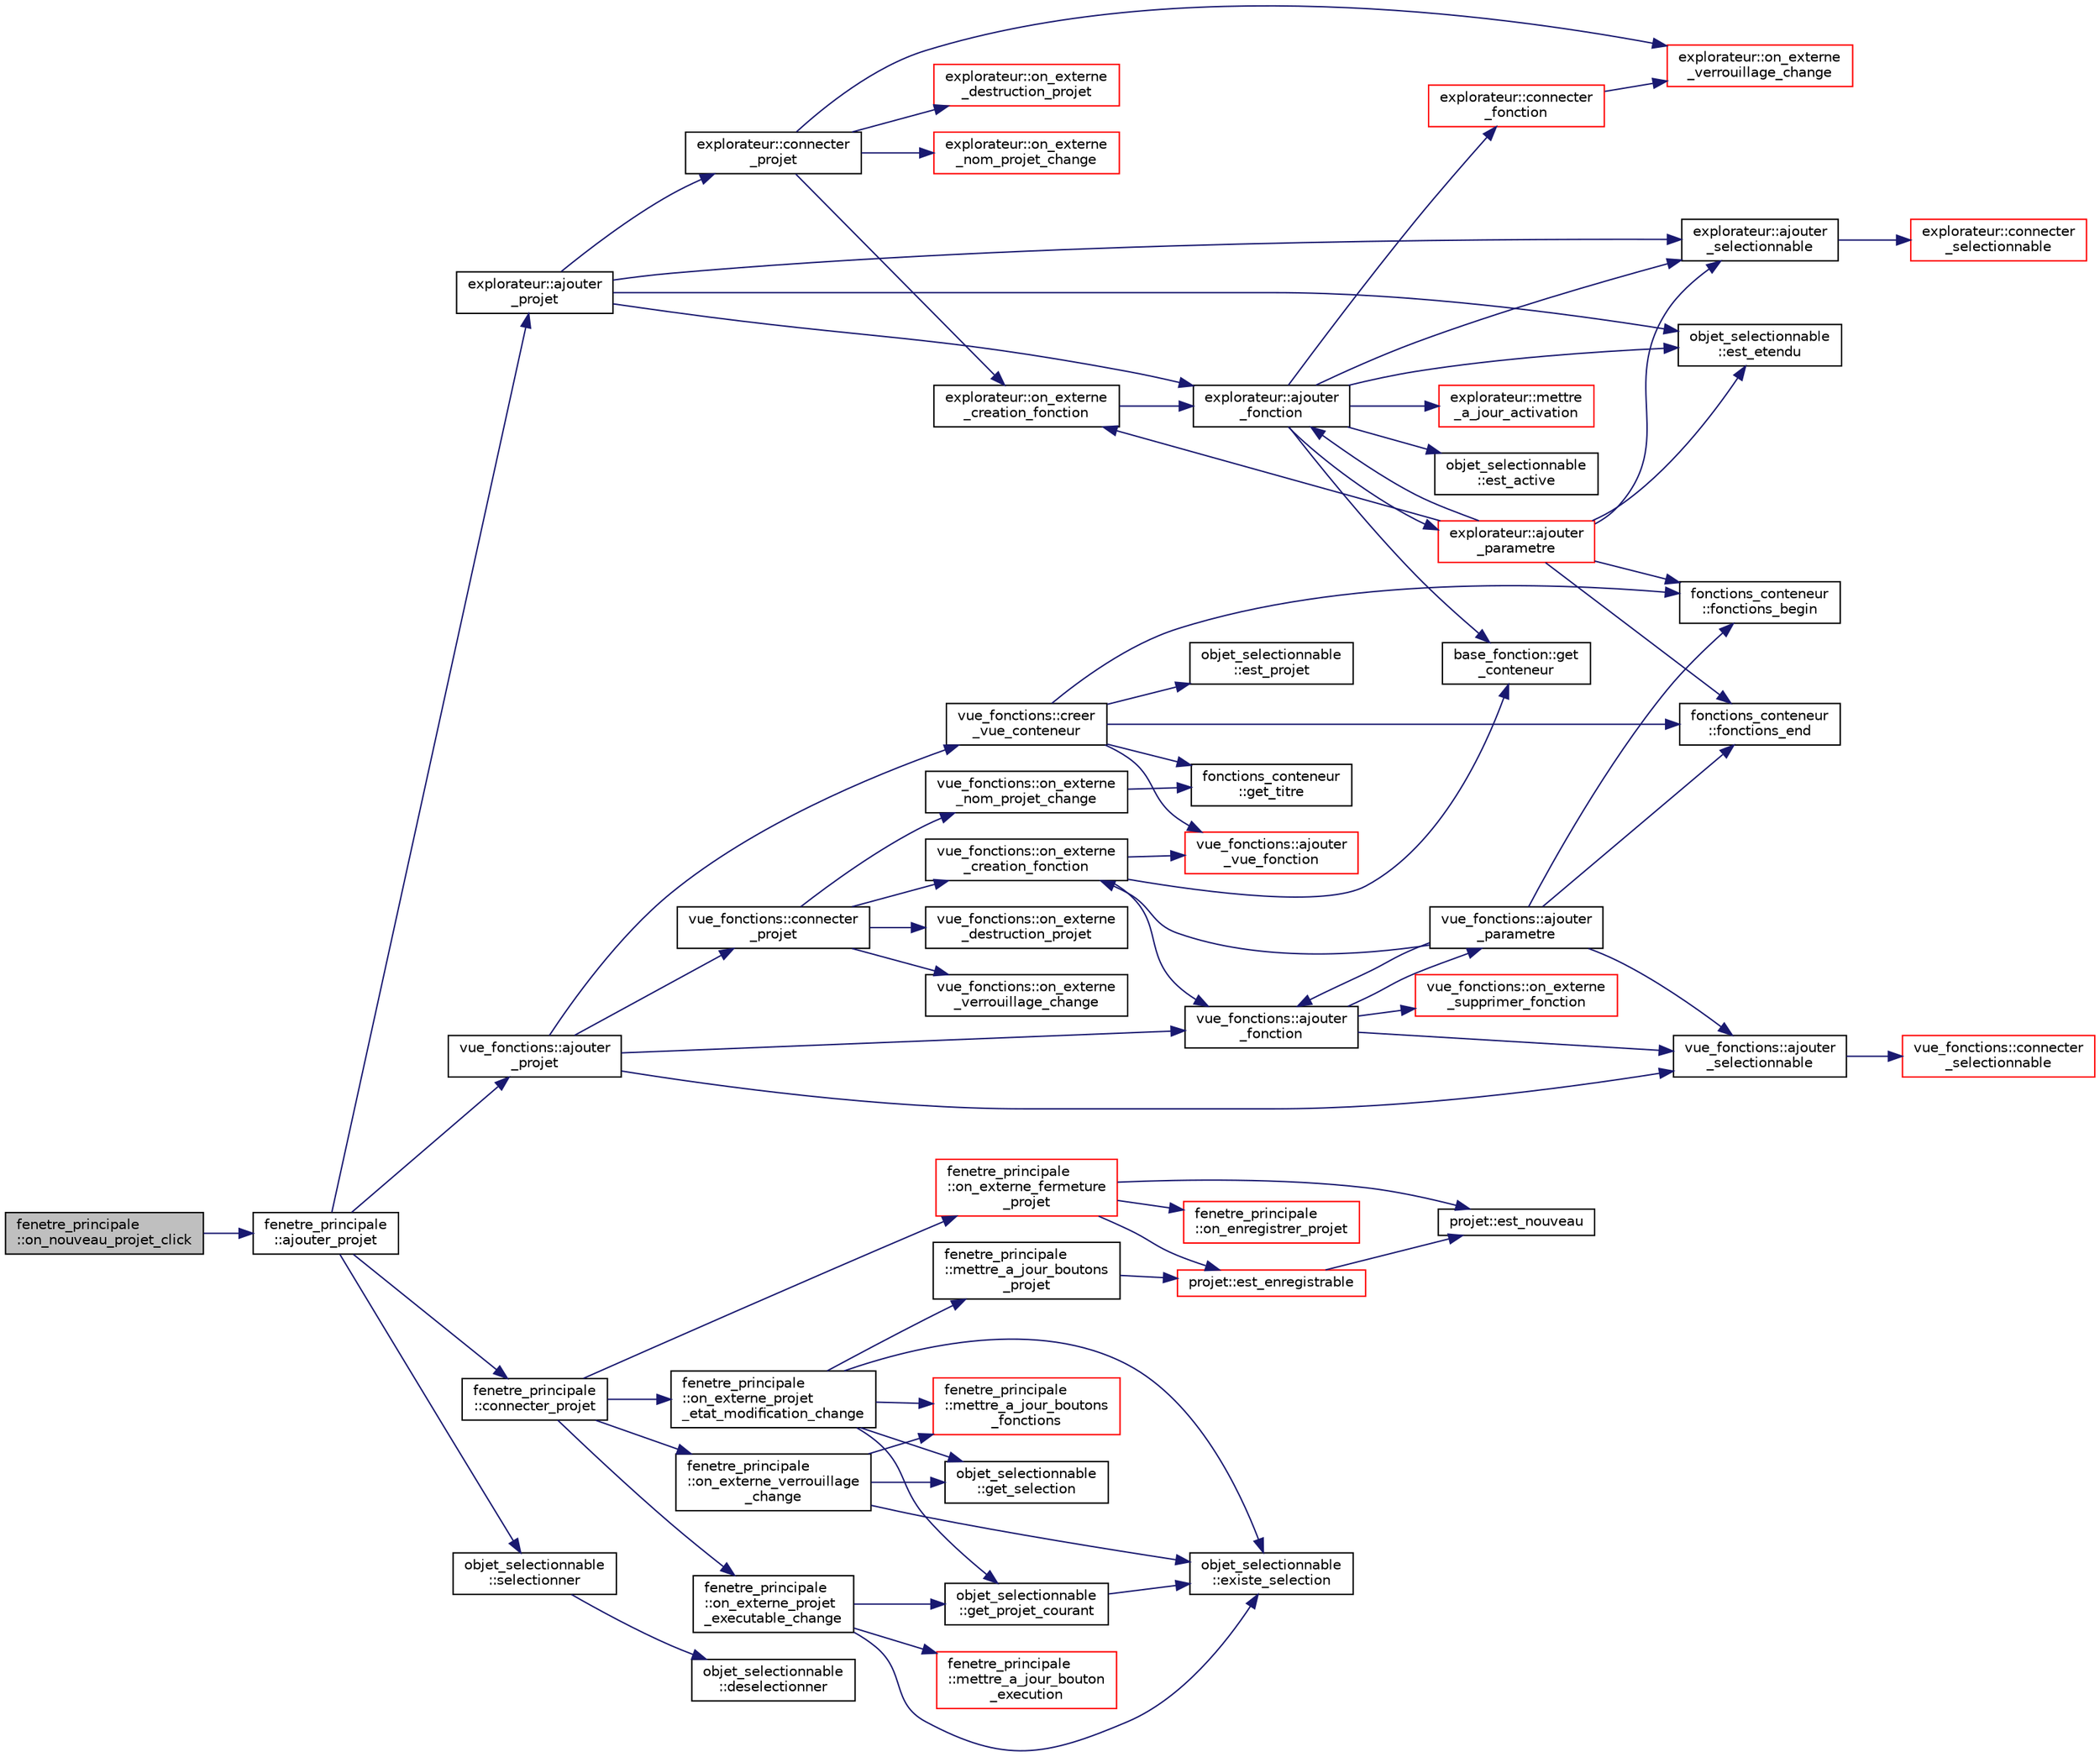 digraph "fenetre_principale::on_nouveau_projet_click"
{
  edge [fontname="Helvetica",fontsize="10",labelfontname="Helvetica",labelfontsize="10"];
  node [fontname="Helvetica",fontsize="10",shape=record];
  rankdir="LR";
  Node1509 [label="fenetre_principale\l::on_nouveau_projet_click",height=0.2,width=0.4,color="black", fillcolor="grey75", style="filled", fontcolor="black"];
  Node1509 -> Node1510 [color="midnightblue",fontsize="10",style="solid",fontname="Helvetica"];
  Node1510 [label="fenetre_principale\l::ajouter_projet",height=0.2,width=0.4,color="black", fillcolor="white", style="filled",URL="$classfenetre__principale.html#a36f89a276a3e7c84f23e953a1d1ed4c2",tooltip="Ajoute un nouveau projet donné. "];
  Node1510 -> Node1511 [color="midnightblue",fontsize="10",style="solid",fontname="Helvetica"];
  Node1511 [label="explorateur::ajouter\l_projet",height=0.2,width=0.4,color="black", fillcolor="white", style="filled",URL="$classexplorateur.html#a187e3de9d541231a4e42cc18dd164c01",tooltip="Ajoute un projet dans l&#39;explorateur. "];
  Node1511 -> Node1512 [color="midnightblue",fontsize="10",style="solid",fontname="Helvetica"];
  Node1512 [label="explorateur::ajouter\l_selectionnable",height=0.2,width=0.4,color="black", fillcolor="white", style="filled",URL="$classexplorateur.html#a887540b504bdc698ba2b8736fe0e9fdc",tooltip="Ajoute un objet sélectionnable à l&#39;explorateur. "];
  Node1512 -> Node1513 [color="midnightblue",fontsize="10",style="solid",fontname="Helvetica"];
  Node1513 [label="explorateur::connecter\l_selectionnable",height=0.2,width=0.4,color="red", fillcolor="white", style="filled",URL="$classexplorateur.html#ad22d29aa9fc32953c4b2b77c56d189db",tooltip="Ajoute les connects pour un objet donné. "];
  Node1511 -> Node1518 [color="midnightblue",fontsize="10",style="solid",fontname="Helvetica"];
  Node1518 [label="explorateur::connecter\l_projet",height=0.2,width=0.4,color="black", fillcolor="white", style="filled",URL="$classexplorateur.html#a2a297d8a36310f5b657c06e13cff0b06",tooltip="Ajoute les connects pour un projet donné. "];
  Node1518 -> Node1519 [color="midnightblue",fontsize="10",style="solid",fontname="Helvetica"];
  Node1519 [label="explorateur::on_externe\l_creation_fonction",height=0.2,width=0.4,color="black", fillcolor="white", style="filled",URL="$classexplorateur.html#a7f6b58995b31a6b09758e6af0c5988a0",tooltip="Fonction appelée lorsqu&#39;un fonction est créée. "];
  Node1519 -> Node1520 [color="midnightblue",fontsize="10",style="solid",fontname="Helvetica"];
  Node1520 [label="explorateur::ajouter\l_fonction",height=0.2,width=0.4,color="black", fillcolor="white", style="filled",URL="$classexplorateur.html#a9da9de05eb1380d7dc9d0dddd85f2432",tooltip="Ajoute une fonction à l&#39;explorateur. "];
  Node1520 -> Node1521 [color="midnightblue",fontsize="10",style="solid",fontname="Helvetica"];
  Node1521 [label="base_fonction::get\l_conteneur",height=0.2,width=0.4,color="black", fillcolor="white", style="filled",URL="$classbase__fonction.html#a3ae15ad4fd18fed8252fe6d10ca17d23",tooltip="Accesseur sur le conteneur de la fonction. "];
  Node1520 -> Node1512 [color="midnightblue",fontsize="10",style="solid",fontname="Helvetica"];
  Node1520 -> Node1522 [color="midnightblue",fontsize="10",style="solid",fontname="Helvetica"];
  Node1522 [label="explorateur::ajouter\l_parametre",height=0.2,width=0.4,color="red", fillcolor="white", style="filled",URL="$classexplorateur.html#a4f9742e14126da0d20dd6161c005bcd2",tooltip="Ajoute un paramètre à l&#39;explorateur. "];
  Node1522 -> Node1512 [color="midnightblue",fontsize="10",style="solid",fontname="Helvetica"];
  Node1522 -> Node1519 [color="midnightblue",fontsize="10",style="solid",fontname="Helvetica"];
  Node1522 -> Node1524 [color="midnightblue",fontsize="10",style="solid",fontname="Helvetica"];
  Node1524 [label="fonctions_conteneur\l::fonctions_begin",height=0.2,width=0.4,color="black", fillcolor="white", style="filled",URL="$classfonctions__conteneur.html#aa1db33c3a0bf76b354e77b4a4324357a"];
  Node1522 -> Node1525 [color="midnightblue",fontsize="10",style="solid",fontname="Helvetica"];
  Node1525 [label="fonctions_conteneur\l::fonctions_end",height=0.2,width=0.4,color="black", fillcolor="white", style="filled",URL="$classfonctions__conteneur.html#a165ee65380980b58b521a62810cd7e27"];
  Node1522 -> Node1520 [color="midnightblue",fontsize="10",style="solid",fontname="Helvetica"];
  Node1522 -> Node1526 [color="midnightblue",fontsize="10",style="solid",fontname="Helvetica"];
  Node1526 [label="objet_selectionnable\l::est_etendu",height=0.2,width=0.4,color="black", fillcolor="white", style="filled",URL="$classobjet__selectionnable.html#af1e714963d861a9895ff590531396707"];
  Node1520 -> Node1527 [color="midnightblue",fontsize="10",style="solid",fontname="Helvetica"];
  Node1527 [label="explorateur::mettre\l_a_jour_activation",height=0.2,width=0.4,color="red", fillcolor="white", style="filled",URL="$classexplorateur.html#a1c0d1a2f970f2b4d9560f33f74030f7a",tooltip="Met à jour l&#39;activation d&#39;un noeud. "];
  Node1520 -> Node1531 [color="midnightblue",fontsize="10",style="solid",fontname="Helvetica"];
  Node1531 [label="objet_selectionnable\l::est_active",height=0.2,width=0.4,color="black", fillcolor="white", style="filled",URL="$classobjet__selectionnable.html#a9a0bf43723dd1656224cec9f3c42bba0"];
  Node1520 -> Node1526 [color="midnightblue",fontsize="10",style="solid",fontname="Helvetica"];
  Node1520 -> Node1532 [color="midnightblue",fontsize="10",style="solid",fontname="Helvetica"];
  Node1532 [label="explorateur::connecter\l_fonction",height=0.2,width=0.4,color="red", fillcolor="white", style="filled",URL="$classexplorateur.html#a838a8a6442ebd91a5c242ea02c0fe3e2",tooltip="Ajoute les connects pour un fonction donnée. "];
  Node1532 -> Node1535 [color="midnightblue",fontsize="10",style="solid",fontname="Helvetica"];
  Node1535 [label="explorateur::on_externe\l_verrouillage_change",height=0.2,width=0.4,color="red", fillcolor="white", style="filled",URL="$classexplorateur.html#afce2e984617f7198974bcd4db9c4175a",tooltip="Fonction appelée lorsque le vérouillage d&#39;un objet change. "];
  Node1518 -> Node1535 [color="midnightblue",fontsize="10",style="solid",fontname="Helvetica"];
  Node1518 -> Node1540 [color="midnightblue",fontsize="10",style="solid",fontname="Helvetica"];
  Node1540 [label="explorateur::on_externe\l_nom_projet_change",height=0.2,width=0.4,color="red", fillcolor="white", style="filled",URL="$classexplorateur.html#a9f74457a3d08f73b28f5c4eaaf01acc9",tooltip="Fonction appelée lorsqu&#39;un nom de projet change. "];
  Node1518 -> Node1542 [color="midnightblue",fontsize="10",style="solid",fontname="Helvetica"];
  Node1542 [label="explorateur::on_externe\l_destruction_projet",height=0.2,width=0.4,color="red", fillcolor="white", style="filled",URL="$classexplorateur.html#ad7dd8e9faf432a50a821f76ff8c13e39",tooltip="Fonction appelée lorsqu&#39;un projet est détruit. "];
  Node1511 -> Node1520 [color="midnightblue",fontsize="10",style="solid",fontname="Helvetica"];
  Node1511 -> Node1526 [color="midnightblue",fontsize="10",style="solid",fontname="Helvetica"];
  Node1510 -> Node1545 [color="midnightblue",fontsize="10",style="solid",fontname="Helvetica"];
  Node1545 [label="vue_fonctions::ajouter\l_projet",height=0.2,width=0.4,color="black", fillcolor="white", style="filled",URL="$classvue__fonctions.html#ac4069084e2d6cbc37f12f6c83519b1b0"];
  Node1545 -> Node1546 [color="midnightblue",fontsize="10",style="solid",fontname="Helvetica"];
  Node1546 [label="vue_fonctions::ajouter\l_selectionnable",height=0.2,width=0.4,color="black", fillcolor="white", style="filled",URL="$classvue__fonctions.html#a77d4c5f3bb2ec3a1160c1d05c23b8bb0"];
  Node1546 -> Node1547 [color="midnightblue",fontsize="10",style="solid",fontname="Helvetica"];
  Node1547 [label="vue_fonctions::connecter\l_selectionnable",height=0.2,width=0.4,color="red", fillcolor="white", style="filled",URL="$classvue__fonctions.html#a8b4d92b99c2f8bad26192a3d496cd97a"];
  Node1545 -> Node1561 [color="midnightblue",fontsize="10",style="solid",fontname="Helvetica"];
  Node1561 [label="vue_fonctions::connecter\l_projet",height=0.2,width=0.4,color="black", fillcolor="white", style="filled",URL="$classvue__fonctions.html#a7a1bbb16655ef76c7ed9fe1eadc085fa"];
  Node1561 -> Node1562 [color="midnightblue",fontsize="10",style="solid",fontname="Helvetica"];
  Node1562 [label="vue_fonctions::on_externe\l_creation_fonction",height=0.2,width=0.4,color="black", fillcolor="white", style="filled",URL="$classvue__fonctions.html#a83878c3919ac64ebcd7c04c7c1046888"];
  Node1562 -> Node1563 [color="midnightblue",fontsize="10",style="solid",fontname="Helvetica"];
  Node1563 [label="vue_fonctions::ajouter\l_fonction",height=0.2,width=0.4,color="black", fillcolor="white", style="filled",URL="$classvue__fonctions.html#a5a635af08c44943e09830be4d8f6d041"];
  Node1563 -> Node1546 [color="midnightblue",fontsize="10",style="solid",fontname="Helvetica"];
  Node1563 -> Node1564 [color="midnightblue",fontsize="10",style="solid",fontname="Helvetica"];
  Node1564 [label="vue_fonctions::ajouter\l_parametre",height=0.2,width=0.4,color="black", fillcolor="white", style="filled",URL="$classvue__fonctions.html#ac0eb435722cb06695d5a30456659f729"];
  Node1564 -> Node1546 [color="midnightblue",fontsize="10",style="solid",fontname="Helvetica"];
  Node1564 -> Node1562 [color="midnightblue",fontsize="10",style="solid",fontname="Helvetica"];
  Node1564 -> Node1524 [color="midnightblue",fontsize="10",style="solid",fontname="Helvetica"];
  Node1564 -> Node1525 [color="midnightblue",fontsize="10",style="solid",fontname="Helvetica"];
  Node1564 -> Node1563 [color="midnightblue",fontsize="10",style="solid",fontname="Helvetica"];
  Node1563 -> Node1565 [color="midnightblue",fontsize="10",style="solid",fontname="Helvetica"];
  Node1565 [label="vue_fonctions::on_externe\l_supprimer_fonction",height=0.2,width=0.4,color="red", fillcolor="white", style="filled",URL="$classvue__fonctions.html#aabefa95bb20446100e0e06b13ce13709"];
  Node1562 -> Node1521 [color="midnightblue",fontsize="10",style="solid",fontname="Helvetica"];
  Node1562 -> Node1552 [color="midnightblue",fontsize="10",style="solid",fontname="Helvetica"];
  Node1552 [label="vue_fonctions::ajouter\l_vue_fonction",height=0.2,width=0.4,color="red", fillcolor="white", style="filled",URL="$classvue__fonctions.html#a8965a0253e4ffc9fddb3fb4c595ff751",tooltip="Ajoute la vue de la fonction. "];
  Node1561 -> Node1569 [color="midnightblue",fontsize="10",style="solid",fontname="Helvetica"];
  Node1569 [label="vue_fonctions::on_externe\l_nom_projet_change",height=0.2,width=0.4,color="black", fillcolor="white", style="filled",URL="$classvue__fonctions.html#a952b392ce79225a64e3f5528d745ff30"];
  Node1569 -> Node1551 [color="midnightblue",fontsize="10",style="solid",fontname="Helvetica"];
  Node1551 [label="fonctions_conteneur\l::get_titre",height=0.2,width=0.4,color="black", fillcolor="white", style="filled",URL="$classfonctions__conteneur.html#ab81d1b229c4f0564ef2aef27345bf1ad"];
  Node1561 -> Node1570 [color="midnightblue",fontsize="10",style="solid",fontname="Helvetica"];
  Node1570 [label="vue_fonctions::on_externe\l_verrouillage_change",height=0.2,width=0.4,color="black", fillcolor="white", style="filled",URL="$classvue__fonctions.html#ae1040e9a2b73fb1fbc17e1a0e438c036"];
  Node1561 -> Node1571 [color="midnightblue",fontsize="10",style="solid",fontname="Helvetica"];
  Node1571 [label="vue_fonctions::on_externe\l_destruction_projet",height=0.2,width=0.4,color="black", fillcolor="white", style="filled",URL="$classvue__fonctions.html#a9ccf7aef7028a0240a4f5eb7d2c26169"];
  Node1545 -> Node1563 [color="midnightblue",fontsize="10",style="solid",fontname="Helvetica"];
  Node1545 -> Node1549 [color="midnightblue",fontsize="10",style="solid",fontname="Helvetica"];
  Node1549 [label="vue_fonctions::creer\l_vue_conteneur",height=0.2,width=0.4,color="black", fillcolor="white", style="filled",URL="$classvue__fonctions.html#a43f442e02fedae787e0027e5c766cab4",tooltip="On crée la vue. "];
  Node1549 -> Node1550 [color="midnightblue",fontsize="10",style="solid",fontname="Helvetica"];
  Node1550 [label="objet_selectionnable\l::est_projet",height=0.2,width=0.4,color="black", fillcolor="white", style="filled",URL="$classobjet__selectionnable.html#a49ea1a29523e46f099896477a2b43eaa"];
  Node1549 -> Node1551 [color="midnightblue",fontsize="10",style="solid",fontname="Helvetica"];
  Node1549 -> Node1524 [color="midnightblue",fontsize="10",style="solid",fontname="Helvetica"];
  Node1549 -> Node1525 [color="midnightblue",fontsize="10",style="solid",fontname="Helvetica"];
  Node1549 -> Node1552 [color="midnightblue",fontsize="10",style="solid",fontname="Helvetica"];
  Node1510 -> Node1572 [color="midnightblue",fontsize="10",style="solid",fontname="Helvetica"];
  Node1572 [label="fenetre_principale\l::connecter_projet",height=0.2,width=0.4,color="black", fillcolor="white", style="filled",URL="$classfenetre__principale.html#a8a3a74f711670339243baf7c08d7ca05",tooltip="Ajoute les connections pour un projet donné. "];
  Node1572 -> Node1573 [color="midnightblue",fontsize="10",style="solid",fontname="Helvetica"];
  Node1573 [label="fenetre_principale\l::on_externe_projet\l_etat_modification_change",height=0.2,width=0.4,color="black", fillcolor="white", style="filled",URL="$classfenetre__principale.html#aa3031f71451237710b8e71ffc9df4f23",tooltip="Fonction appelée lorsque l&#39;état de modification d&#39;un projet change. "];
  Node1573 -> Node1574 [color="midnightblue",fontsize="10",style="solid",fontname="Helvetica"];
  Node1574 [label="objet_selectionnable\l::existe_selection",height=0.2,width=0.4,color="black", fillcolor="white", style="filled",URL="$classobjet__selectionnable.html#ad3c9ec08e1036a463b6b82176d52364d"];
  Node1573 -> Node1575 [color="midnightblue",fontsize="10",style="solid",fontname="Helvetica"];
  Node1575 [label="objet_selectionnable\l::get_projet_courant",height=0.2,width=0.4,color="black", fillcolor="white", style="filled",URL="$classobjet__selectionnable.html#afdc2163828d829f786887b60e11e4717"];
  Node1575 -> Node1574 [color="midnightblue",fontsize="10",style="solid",fontname="Helvetica"];
  Node1573 -> Node1576 [color="midnightblue",fontsize="10",style="solid",fontname="Helvetica"];
  Node1576 [label="fenetre_principale\l::mettre_a_jour_boutons\l_projet",height=0.2,width=0.4,color="black", fillcolor="white", style="filled",URL="$classfenetre__principale.html#a254e577618618631bd05597f6630fcc4",tooltip="Met à jour les boutons de la fenêtre selon un projet donné. "];
  Node1576 -> Node1577 [color="midnightblue",fontsize="10",style="solid",fontname="Helvetica"];
  Node1577 [label="projet::est_enregistrable",height=0.2,width=0.4,color="red", fillcolor="white", style="filled",URL="$classprojet.html#af3ec26f8d89ead3d91a5f6098b83e242"];
  Node1577 -> Node1578 [color="midnightblue",fontsize="10",style="solid",fontname="Helvetica"];
  Node1578 [label="projet::est_nouveau",height=0.2,width=0.4,color="black", fillcolor="white", style="filled",URL="$classprojet.html#a5ec26ee61a91af62a268bb85263d6a30"];
  Node1573 -> Node1580 [color="midnightblue",fontsize="10",style="solid",fontname="Helvetica"];
  Node1580 [label="fenetre_principale\l::mettre_a_jour_boutons\l_fonctions",height=0.2,width=0.4,color="red", fillcolor="white", style="filled",URL="$classfenetre__principale.html#a0e4687512b180aef1eb6f75359b13cee",tooltip="Met à jour les boutons d&#39;ajout de fonctions selon un objet donné. "];
  Node1573 -> Node1585 [color="midnightblue",fontsize="10",style="solid",fontname="Helvetica"];
  Node1585 [label="objet_selectionnable\l::get_selection",height=0.2,width=0.4,color="black", fillcolor="white", style="filled",URL="$classobjet__selectionnable.html#ae6be76843c7b502410ec8d2c1fff88a3"];
  Node1572 -> Node1586 [color="midnightblue",fontsize="10",style="solid",fontname="Helvetica"];
  Node1586 [label="fenetre_principale\l::on_externe_projet\l_executable_change",height=0.2,width=0.4,color="black", fillcolor="white", style="filled",URL="$classfenetre__principale.html#aac51e3e43a291658385b410ad158f24d",tooltip="Fonction appelée lorsque l&#39;état d&#39;exécutabitlité d&#39;un projet change. "];
  Node1586 -> Node1574 [color="midnightblue",fontsize="10",style="solid",fontname="Helvetica"];
  Node1586 -> Node1575 [color="midnightblue",fontsize="10",style="solid",fontname="Helvetica"];
  Node1586 -> Node1587 [color="midnightblue",fontsize="10",style="solid",fontname="Helvetica"];
  Node1587 [label="fenetre_principale\l::mettre_a_jour_bouton\l_execution",height=0.2,width=0.4,color="red", fillcolor="white", style="filled",URL="$classfenetre__principale.html#a91384185c4d7425bb5c1d12072cabeae",tooltip="Met à jour les boutons d&#39;exécution selon un projet donné. "];
  Node1572 -> Node1589 [color="midnightblue",fontsize="10",style="solid",fontname="Helvetica"];
  Node1589 [label="fenetre_principale\l::on_externe_verrouillage\l_change",height=0.2,width=0.4,color="black", fillcolor="white", style="filled",URL="$classfenetre__principale.html#a6a720767a355118833f47fdf265f134b",tooltip="Fonction appelée lorsqu&#39;il y a un changement de verrouillage d&#39;un objet. "];
  Node1589 -> Node1574 [color="midnightblue",fontsize="10",style="solid",fontname="Helvetica"];
  Node1589 -> Node1585 [color="midnightblue",fontsize="10",style="solid",fontname="Helvetica"];
  Node1589 -> Node1580 [color="midnightblue",fontsize="10",style="solid",fontname="Helvetica"];
  Node1572 -> Node1590 [color="midnightblue",fontsize="10",style="solid",fontname="Helvetica"];
  Node1590 [label="fenetre_principale\l::on_externe_fermeture\l_projet",height=0.2,width=0.4,color="red", fillcolor="white", style="filled",URL="$classfenetre__principale.html#aed193870fa2381dc3add068169629d7b",tooltip="Fonction appelée lorsqu&#39;il y a une demande externe de fermeture d&#39;un projet. "];
  Node1590 -> Node1577 [color="midnightblue",fontsize="10",style="solid",fontname="Helvetica"];
  Node1590 -> Node1578 [color="midnightblue",fontsize="10",style="solid",fontname="Helvetica"];
  Node1590 -> Node1591 [color="midnightblue",fontsize="10",style="solid",fontname="Helvetica"];
  Node1591 [label="fenetre_principale\l::on_enregistrer_projet",height=0.2,width=0.4,color="red", fillcolor="white", style="filled",URL="$classfenetre__principale.html#a31a75b71153c61bb51cc1226eed99cfa",tooltip="Enregistre un projet donné avec un nom de fichier spécifié. "];
  Node1510 -> Node1599 [color="midnightblue",fontsize="10",style="solid",fontname="Helvetica"];
  Node1599 [label="objet_selectionnable\l::selectionner",height=0.2,width=0.4,color="black", fillcolor="white", style="filled",URL="$classobjet__selectionnable.html#a645da22be6e3f8747086da238e788fb9"];
  Node1599 -> Node1598 [color="midnightblue",fontsize="10",style="solid",fontname="Helvetica"];
  Node1598 [label="objet_selectionnable\l::deselectionner",height=0.2,width=0.4,color="black", fillcolor="white", style="filled",URL="$classobjet__selectionnable.html#a555085da89b30b07349064bb54a26138"];
}
